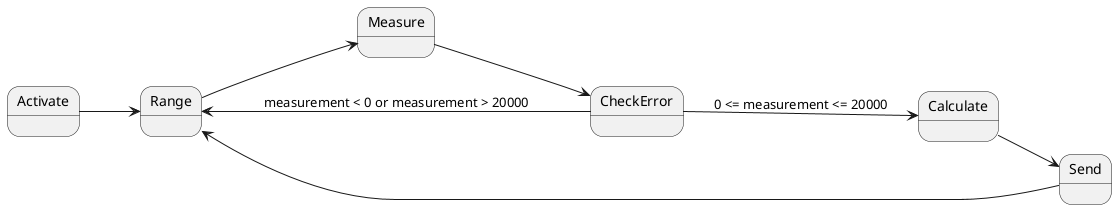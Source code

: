 @startuml tropistAgentState

left to right direction

state "Activate" as s0
state "Range" as s1
state "Measure" as s2
state "CheckError" as s3
state "Calculate" as s4
state "Send" as s5

s0 --> s1
s1 --> s2
s2 --> s3 
s3 --> s4 : 0 <= measurement <= 20000
s3 --> s1 : measurement < 0 or measurement > 20000
s4 --> s5
s5 --> s1

@enduml